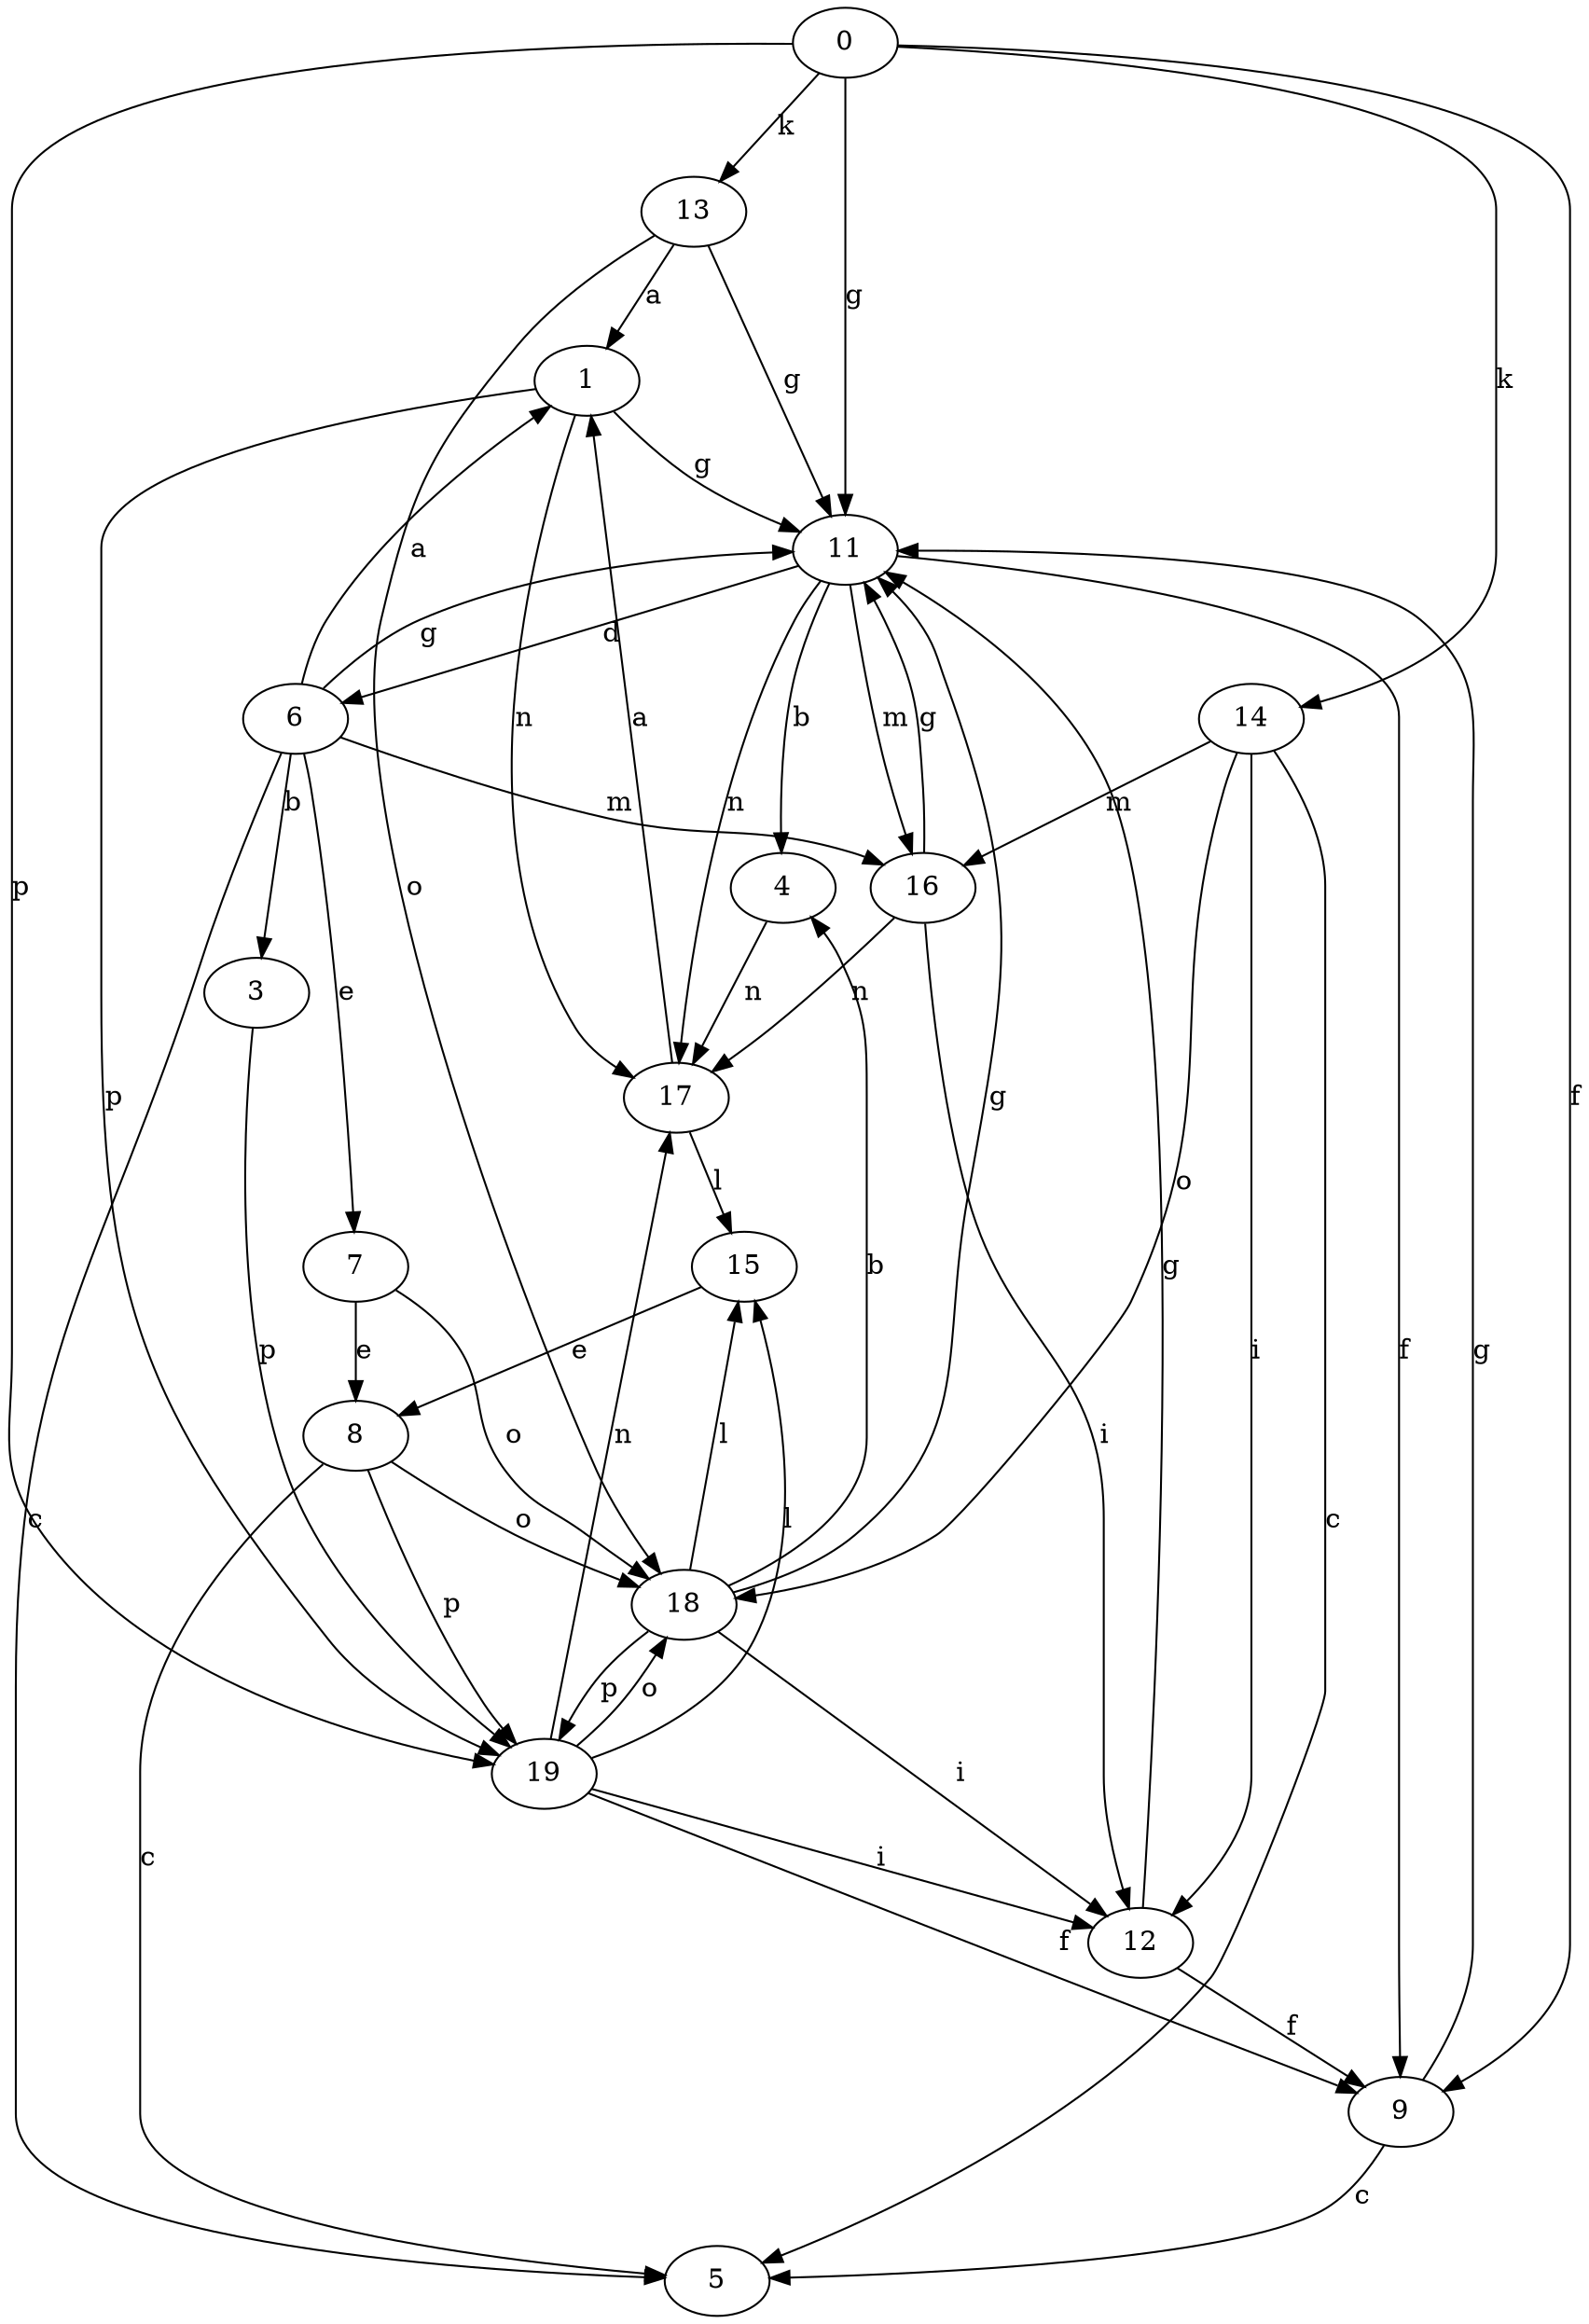 strict digraph  {
1;
0;
3;
4;
5;
6;
7;
8;
9;
11;
12;
13;
14;
15;
16;
17;
18;
19;
1 -> 11  [label=g];
1 -> 17  [label=n];
1 -> 19  [label=p];
0 -> 9  [label=f];
0 -> 11  [label=g];
0 -> 13  [label=k];
0 -> 14  [label=k];
0 -> 19  [label=p];
3 -> 19  [label=p];
4 -> 17  [label=n];
6 -> 1  [label=a];
6 -> 3  [label=b];
6 -> 5  [label=c];
6 -> 7  [label=e];
6 -> 11  [label=g];
6 -> 16  [label=m];
7 -> 8  [label=e];
7 -> 18  [label=o];
8 -> 5  [label=c];
8 -> 18  [label=o];
8 -> 19  [label=p];
9 -> 5  [label=c];
9 -> 11  [label=g];
11 -> 4  [label=b];
11 -> 6  [label=d];
11 -> 9  [label=f];
11 -> 16  [label=m];
11 -> 17  [label=n];
12 -> 9  [label=f];
12 -> 11  [label=g];
13 -> 1  [label=a];
13 -> 11  [label=g];
13 -> 18  [label=o];
14 -> 5  [label=c];
14 -> 12  [label=i];
14 -> 16  [label=m];
14 -> 18  [label=o];
15 -> 8  [label=e];
16 -> 11  [label=g];
16 -> 12  [label=i];
16 -> 17  [label=n];
17 -> 1  [label=a];
17 -> 15  [label=l];
18 -> 4  [label=b];
18 -> 11  [label=g];
18 -> 12  [label=i];
18 -> 15  [label=l];
18 -> 19  [label=p];
19 -> 9  [label=f];
19 -> 12  [label=i];
19 -> 15  [label=l];
19 -> 17  [label=n];
19 -> 18  [label=o];
}
